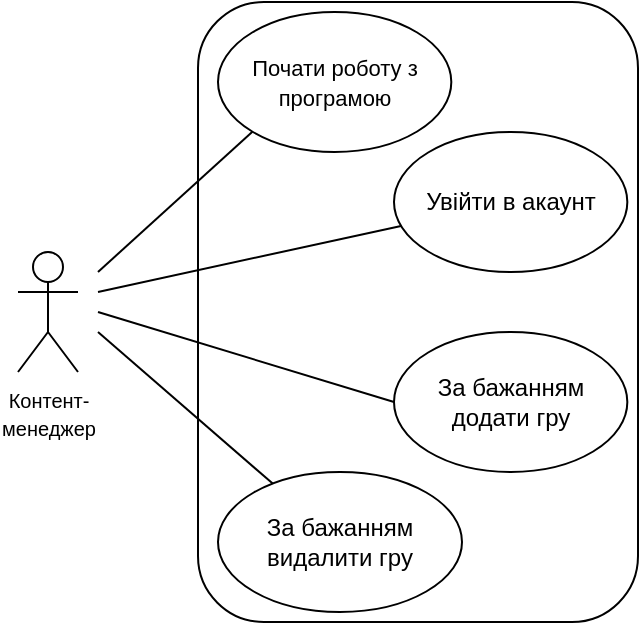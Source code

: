 <mxfile version="22.1.11" type="device">
  <diagram name="Page-1" id="UhIAvdrdmDCWspnheduX">
    <mxGraphModel dx="957" dy="478" grid="1" gridSize="10" guides="1" tooltips="1" connect="1" arrows="1" fold="1" page="1" pageScale="1" pageWidth="850" pageHeight="1100" math="0" shadow="0">
      <root>
        <mxCell id="0" />
        <mxCell id="1" parent="0" />
        <mxCell id="MWakW46WszI1gxnI1x-P-1" value="&lt;font style=&quot;font-size: 10px;&quot;&gt;Контент-&lt;br&gt;менеджер&lt;/font&gt;" style="shape=umlActor;verticalLabelPosition=bottom;verticalAlign=top;html=1;outlineConnect=0;" parent="1" vertex="1">
          <mxGeometry x="120" y="320" width="30" height="60" as="geometry" />
        </mxCell>
        <mxCell id="MWakW46WszI1gxnI1x-P-2" value="" style="rounded=1;whiteSpace=wrap;html=1;" parent="1" vertex="1">
          <mxGeometry x="210" y="195" width="220" height="310" as="geometry" />
        </mxCell>
        <mxCell id="MWakW46WszI1gxnI1x-P-3" value="&lt;font style=&quot;font-size: 11px;&quot;&gt;Почати роботу з програмою&lt;/font&gt;" style="ellipse;whiteSpace=wrap;html=1;" parent="1" vertex="1">
          <mxGeometry x="220" y="200" width="116.66" height="70" as="geometry" />
        </mxCell>
        <mxCell id="MWakW46WszI1gxnI1x-P-6" value="Увійти в акаунт" style="ellipse;whiteSpace=wrap;html=1;" parent="1" vertex="1">
          <mxGeometry x="308" y="260" width="116.67" height="70" as="geometry" />
        </mxCell>
        <mxCell id="MWakW46WszI1gxnI1x-P-8" value="&lt;font style=&quot;font-size: 12px;&quot;&gt;За бажанням додати гру&lt;/font&gt;" style="ellipse;whiteSpace=wrap;html=1;" parent="1" vertex="1">
          <mxGeometry x="308" y="360" width="116.67" height="70" as="geometry" />
        </mxCell>
        <mxCell id="MWakW46WszI1gxnI1x-P-9" value="&lt;font style=&quot;font-size: 12px;&quot;&gt;За бажанням видалити гру&lt;/font&gt;" style="ellipse;whiteSpace=wrap;html=1;" parent="1" vertex="1">
          <mxGeometry x="220" y="430" width="122" height="70" as="geometry" />
        </mxCell>
        <mxCell id="MWakW46WszI1gxnI1x-P-10" value="" style="endArrow=none;html=1;rounded=0;entryX=0;entryY=1;entryDx=0;entryDy=0;" parent="1" target="MWakW46WszI1gxnI1x-P-3" edge="1">
          <mxGeometry width="50" height="50" relative="1" as="geometry">
            <mxPoint x="160" y="330" as="sourcePoint" />
            <mxPoint x="370" y="400" as="targetPoint" />
          </mxGeometry>
        </mxCell>
        <mxCell id="MWakW46WszI1gxnI1x-P-11" value="" style="endArrow=none;html=1;rounded=0;" parent="1" target="MWakW46WszI1gxnI1x-P-6" edge="1">
          <mxGeometry width="50" height="50" relative="1" as="geometry">
            <mxPoint x="160" y="340" as="sourcePoint" />
            <mxPoint x="370" y="400" as="targetPoint" />
          </mxGeometry>
        </mxCell>
        <mxCell id="MWakW46WszI1gxnI1x-P-12" value="" style="endArrow=none;html=1;rounded=0;entryX=0;entryY=0.5;entryDx=0;entryDy=0;" parent="1" target="MWakW46WszI1gxnI1x-P-8" edge="1">
          <mxGeometry width="50" height="50" relative="1" as="geometry">
            <mxPoint x="160" y="350" as="sourcePoint" />
            <mxPoint x="370" y="400" as="targetPoint" />
          </mxGeometry>
        </mxCell>
        <mxCell id="MWakW46WszI1gxnI1x-P-13" value="" style="endArrow=none;html=1;rounded=0;" parent="1" target="MWakW46WszI1gxnI1x-P-9" edge="1">
          <mxGeometry width="50" height="50" relative="1" as="geometry">
            <mxPoint x="160" y="360" as="sourcePoint" />
            <mxPoint x="370" y="400" as="targetPoint" />
          </mxGeometry>
        </mxCell>
      </root>
    </mxGraphModel>
  </diagram>
</mxfile>
